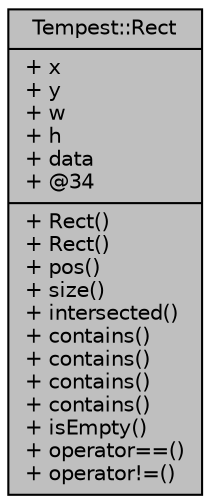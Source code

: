 digraph "Tempest::Rect"
{
  edge [fontname="Helvetica",fontsize="10",labelfontname="Helvetica",labelfontsize="10"];
  node [fontname="Helvetica",fontsize="10",shape=record];
  Node1 [label="{Tempest::Rect\n|+ x\l+ y\l+ w\l+ h\l+ data\l+ @34\l|+ Rect()\l+ Rect()\l+ pos()\l+ size()\l+ intersected()\l+ contains()\l+ contains()\l+ contains()\l+ contains()\l+ isEmpty()\l+ operator==()\l+ operator!=()\l}",height=0.2,width=0.4,color="black", fillcolor="grey75", style="filled", fontcolor="black"];
}
